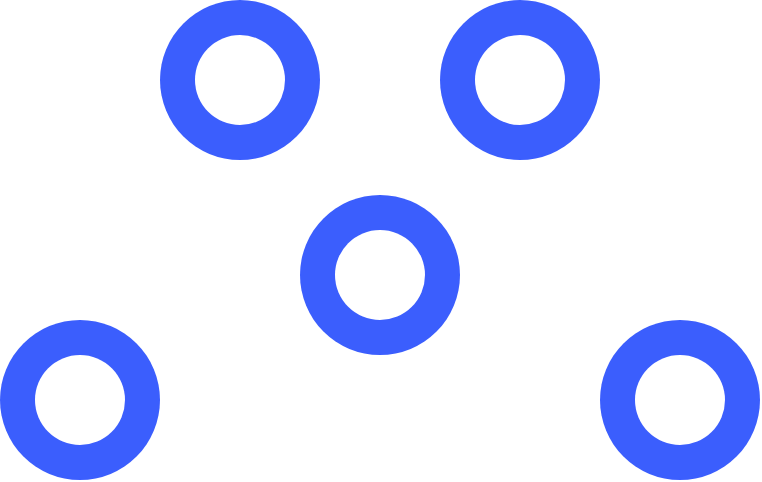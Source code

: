 <mxfile version="14.1.8" type="device"><diagram id="uwmN9zfjT0Qhs6ShnVko" name="Page-1"><mxGraphModel dx="1086" dy="806" grid="1" gridSize="10" guides="1" tooltips="1" connect="1" arrows="1" fold="1" page="1" pageScale="1" pageWidth="850" pageHeight="1100" math="0" shadow="0"><root><mxCell id="0"/><mxCell id="1" parent="0"/><mxCell id="Wu0Zx5rxcEvwXjvPv9ID-48" style="edgeStyle=none;rounded=0;orthogonalLoop=1;jettySize=auto;html=1;endArrow=none;endFill=0;strokeWidth=17;fillColor=#60a917;strokeColor=#FFFFFF;" parent="1" source="Wu0Zx5rxcEvwXjvPv9ID-41" target="Wu0Zx5rxcEvwXjvPv9ID-33" edge="1"><mxGeometry relative="1" as="geometry"/></mxCell><mxCell id="Wu0Zx5rxcEvwXjvPv9ID-46" value="" style="edgeStyle=none;rounded=0;orthogonalLoop=1;jettySize=auto;html=1;endArrow=none;endFill=0;strokeWidth=17;fillColor=#60a917;strokeColor=#FFFFFF;" parent="1" source="Wu0Zx5rxcEvwXjvPv9ID-33" target="Wu0Zx5rxcEvwXjvPv9ID-43" edge="1"><mxGeometry relative="1" as="geometry"/></mxCell><mxCell id="Wu0Zx5rxcEvwXjvPv9ID-47" style="edgeStyle=none;rounded=0;orthogonalLoop=1;jettySize=auto;html=1;endArrow=none;endFill=0;strokeWidth=17;fillColor=#60a917;strokeColor=#FFFFFF;" parent="1" source="Wu0Zx5rxcEvwXjvPv9ID-43" target="Wu0Zx5rxcEvwXjvPv9ID-31" edge="1"><mxGeometry relative="1" as="geometry"/></mxCell><mxCell id="Wu0Zx5rxcEvwXjvPv9ID-44" style="edgeStyle=none;rounded=0;orthogonalLoop=1;jettySize=auto;html=1;endArrow=none;endFill=0;strokeWidth=17;strokeColor=#FFFFFF;" parent="1" source="Wu0Zx5rxcEvwXjvPv9ID-13" target="Wu0Zx5rxcEvwXjvPv9ID-31" edge="1"><mxGeometry relative="1" as="geometry"/></mxCell><mxCell id="Wu0Zx5rxcEvwXjvPv9ID-1" value="" style="ellipse;whiteSpace=wrap;html=1;aspect=fixed;fillColor=#3b5efd;strokeColor=none;" parent="1" vertex="1"><mxGeometry x="160" y="360" width="80" height="80" as="geometry"/></mxCell><mxCell id="Wu0Zx5rxcEvwXjvPv9ID-13" value="" style="ellipse;whiteSpace=wrap;html=1;aspect=fixed;strokeColor=none;fillColor=#FFFFFF;" parent="1" vertex="1"><mxGeometry x="177.5" y="377.5" width="45" height="45" as="geometry"/></mxCell><mxCell id="Wu0Zx5rxcEvwXjvPv9ID-30" value="" style="ellipse;whiteSpace=wrap;html=1;aspect=fixed;fillColor=#3b5efd;strokeColor=none;" parent="1" vertex="1"><mxGeometry x="240" y="200" width="80" height="80" as="geometry"/></mxCell><mxCell id="Wu0Zx5rxcEvwXjvPv9ID-31" value="" style="ellipse;whiteSpace=wrap;html=1;aspect=fixed;strokeColor=none;fillColor=#FFFFFF;" parent="1" vertex="1"><mxGeometry x="257.5" y="217.5" width="45" height="45" as="geometry"/></mxCell><mxCell id="Wu0Zx5rxcEvwXjvPv9ID-32" value="" style="ellipse;whiteSpace=wrap;html=1;aspect=fixed;fillColor=#3b5efd;strokeColor=none;" parent="1" vertex="1"><mxGeometry x="380" y="200" width="80" height="80" as="geometry"/></mxCell><mxCell id="Wu0Zx5rxcEvwXjvPv9ID-33" value="" style="ellipse;whiteSpace=wrap;html=1;aspect=fixed;strokeColor=none;fillColor=#FFFFFF;" parent="1" vertex="1"><mxGeometry x="397.5" y="217.5" width="45" height="45" as="geometry"/></mxCell><mxCell id="Wu0Zx5rxcEvwXjvPv9ID-40" value="" style="ellipse;whiteSpace=wrap;html=1;aspect=fixed;fillColor=#3b5efd;strokeColor=none;" parent="1" vertex="1"><mxGeometry x="460" y="360" width="80" height="80" as="geometry"/></mxCell><mxCell id="Wu0Zx5rxcEvwXjvPv9ID-41" value="" style="ellipse;whiteSpace=wrap;html=1;aspect=fixed;strokeColor=none;fillColor=#FFFFFF;" parent="1" vertex="1"><mxGeometry x="477.5" y="377.5" width="45" height="45" as="geometry"/></mxCell><mxCell id="Wu0Zx5rxcEvwXjvPv9ID-42" value="" style="ellipse;whiteSpace=wrap;html=1;aspect=fixed;fillColor=#3b5efd;strokeColor=none;" parent="1" vertex="1"><mxGeometry x="310" y="297.5" width="80" height="80" as="geometry"/></mxCell><mxCell id="Wu0Zx5rxcEvwXjvPv9ID-43" value="" style="ellipse;whiteSpace=wrap;html=1;aspect=fixed;strokeColor=none;fillColor=#FFFFFF;" parent="1" vertex="1"><mxGeometry x="327.5" y="315" width="45" height="45" as="geometry"/></mxCell></root></mxGraphModel></diagram></mxfile>